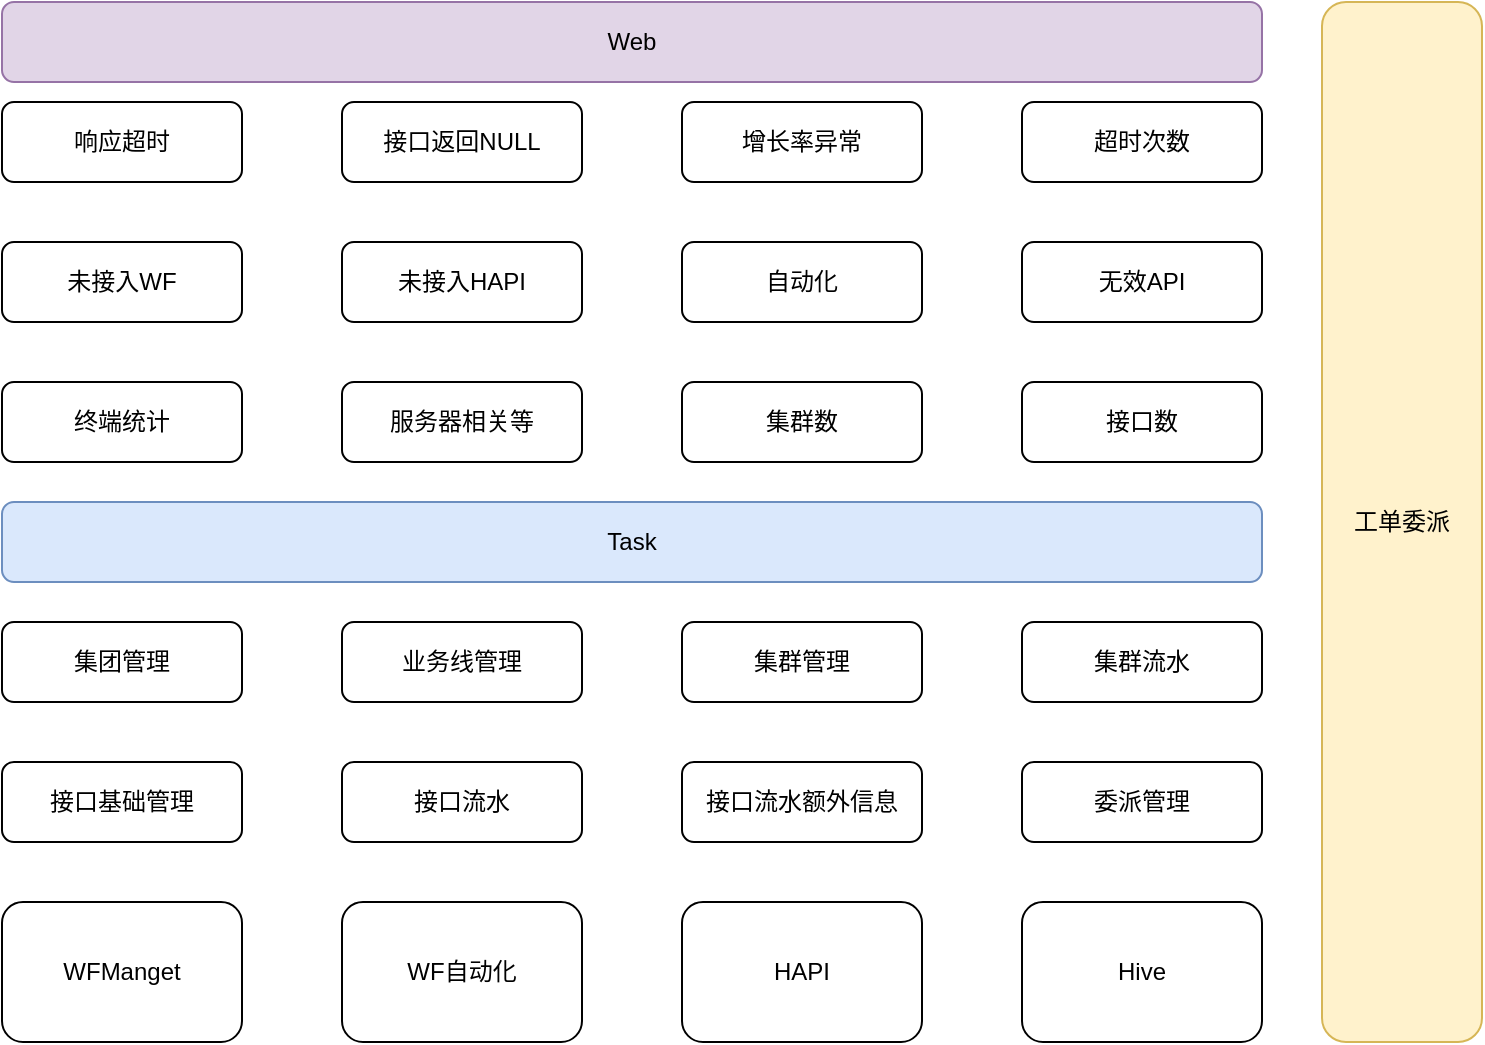 <mxfile version="14.8.0" type="github">
  <diagram id="qgLbHNVYUiXtFtFjlrxA" name="第 1 页">
    <mxGraphModel dx="1133" dy="1911" grid="1" gridSize="10" guides="1" tooltips="1" connect="1" arrows="1" fold="1" page="1" pageScale="1" pageWidth="827" pageHeight="1169" math="0" shadow="0">
      <root>
        <mxCell id="0" />
        <mxCell id="1" parent="0" />
        <mxCell id="bxmFDgcZLzTcHngmbZlg-1" value="集团管理&lt;span style=&quot;white-space: pre&quot;&gt;&lt;/span&gt;" style="rounded=1;whiteSpace=wrap;html=1;" vertex="1" parent="1">
          <mxGeometry x="120" y="160" width="120" height="40" as="geometry" />
        </mxCell>
        <mxCell id="bxmFDgcZLzTcHngmbZlg-2" value="业务线管理" style="rounded=1;whiteSpace=wrap;html=1;" vertex="1" parent="1">
          <mxGeometry x="290" y="160" width="120" height="40" as="geometry" />
        </mxCell>
        <mxCell id="bxmFDgcZLzTcHngmbZlg-3" value="集群管理" style="rounded=1;whiteSpace=wrap;html=1;" vertex="1" parent="1">
          <mxGeometry x="460" y="160" width="120" height="40" as="geometry" />
        </mxCell>
        <mxCell id="bxmFDgcZLzTcHngmbZlg-4" value="集群流水" style="rounded=1;whiteSpace=wrap;html=1;" vertex="1" parent="1">
          <mxGeometry x="630" y="160" width="120" height="40" as="geometry" />
        </mxCell>
        <mxCell id="bxmFDgcZLzTcHngmbZlg-5" value="接口基础管理" style="rounded=1;whiteSpace=wrap;html=1;" vertex="1" parent="1">
          <mxGeometry x="120" y="230" width="120" height="40" as="geometry" />
        </mxCell>
        <mxCell id="bxmFDgcZLzTcHngmbZlg-6" value="接口流水" style="rounded=1;whiteSpace=wrap;html=1;" vertex="1" parent="1">
          <mxGeometry x="290" y="230" width="120" height="40" as="geometry" />
        </mxCell>
        <mxCell id="bxmFDgcZLzTcHngmbZlg-7" value="接口流水额外信息" style="rounded=1;whiteSpace=wrap;html=1;" vertex="1" parent="1">
          <mxGeometry x="460" y="230" width="120" height="40" as="geometry" />
        </mxCell>
        <mxCell id="bxmFDgcZLzTcHngmbZlg-8" value="委派管理" style="rounded=1;whiteSpace=wrap;html=1;" vertex="1" parent="1">
          <mxGeometry x="630" y="230" width="120" height="40" as="geometry" />
        </mxCell>
        <mxCell id="bxmFDgcZLzTcHngmbZlg-9" value="Task&lt;span style=&quot;white-space: pre&quot;&gt;&lt;/span&gt;" style="rounded=1;whiteSpace=wrap;html=1;fillColor=#dae8fc;strokeColor=#6c8ebf;" vertex="1" parent="1">
          <mxGeometry x="120" y="100" width="630" height="40" as="geometry" />
        </mxCell>
        <mxCell id="bxmFDgcZLzTcHngmbZlg-10" value="WFManget" style="rounded=1;whiteSpace=wrap;html=1;" vertex="1" parent="1">
          <mxGeometry x="120" y="300" width="120" height="70" as="geometry" />
        </mxCell>
        <mxCell id="bxmFDgcZLzTcHngmbZlg-13" value="WF自动化" style="rounded=1;whiteSpace=wrap;html=1;" vertex="1" parent="1">
          <mxGeometry x="290" y="300" width="120" height="70" as="geometry" />
        </mxCell>
        <mxCell id="bxmFDgcZLzTcHngmbZlg-14" value="Hive" style="rounded=1;whiteSpace=wrap;html=1;" vertex="1" parent="1">
          <mxGeometry x="630" y="300" width="120" height="70" as="geometry" />
        </mxCell>
        <mxCell id="bxmFDgcZLzTcHngmbZlg-15" value="HAPI" style="rounded=1;whiteSpace=wrap;html=1;" vertex="1" parent="1">
          <mxGeometry x="460" y="300" width="120" height="70" as="geometry" />
        </mxCell>
        <mxCell id="bxmFDgcZLzTcHngmbZlg-17" value="未接入WF" style="rounded=1;whiteSpace=wrap;html=1;" vertex="1" parent="1">
          <mxGeometry x="120" y="-30" width="120" height="40" as="geometry" />
        </mxCell>
        <mxCell id="bxmFDgcZLzTcHngmbZlg-18" value="无效API" style="rounded=1;whiteSpace=wrap;html=1;" vertex="1" parent="1">
          <mxGeometry x="630" y="-30" width="120" height="40" as="geometry" />
        </mxCell>
        <mxCell id="bxmFDgcZLzTcHngmbZlg-19" value="集群数" style="rounded=1;whiteSpace=wrap;html=1;" vertex="1" parent="1">
          <mxGeometry x="460" y="40" width="120" height="40" as="geometry" />
        </mxCell>
        <mxCell id="bxmFDgcZLzTcHngmbZlg-20" value="接口数" style="rounded=1;whiteSpace=wrap;html=1;" vertex="1" parent="1">
          <mxGeometry x="630" y="40" width="120" height="40" as="geometry" />
        </mxCell>
        <mxCell id="bxmFDgcZLzTcHngmbZlg-21" value="响应超时" style="rounded=1;whiteSpace=wrap;html=1;" vertex="1" parent="1">
          <mxGeometry x="120" y="-100" width="120" height="40" as="geometry" />
        </mxCell>
        <mxCell id="bxmFDgcZLzTcHngmbZlg-22" value="未接入HAPI" style="rounded=1;whiteSpace=wrap;html=1;" vertex="1" parent="1">
          <mxGeometry x="290" y="-30" width="120" height="40" as="geometry" />
        </mxCell>
        <mxCell id="bxmFDgcZLzTcHngmbZlg-23" value="自动化" style="rounded=1;whiteSpace=wrap;html=1;" vertex="1" parent="1">
          <mxGeometry x="460" y="-30" width="120" height="40" as="geometry" />
        </mxCell>
        <mxCell id="bxmFDgcZLzTcHngmbZlg-24" value="服务器相关等" style="rounded=1;whiteSpace=wrap;html=1;" vertex="1" parent="1">
          <mxGeometry x="290" y="40" width="120" height="40" as="geometry" />
        </mxCell>
        <mxCell id="bxmFDgcZLzTcHngmbZlg-25" value="终端统计" style="rounded=1;whiteSpace=wrap;html=1;" vertex="1" parent="1">
          <mxGeometry x="120" y="40" width="120" height="40" as="geometry" />
        </mxCell>
        <mxCell id="bxmFDgcZLzTcHngmbZlg-26" value="接口返回NULL" style="rounded=1;whiteSpace=wrap;html=1;" vertex="1" parent="1">
          <mxGeometry x="290" y="-100" width="120" height="40" as="geometry" />
        </mxCell>
        <mxCell id="bxmFDgcZLzTcHngmbZlg-27" value="增长率异常" style="rounded=1;whiteSpace=wrap;html=1;" vertex="1" parent="1">
          <mxGeometry x="460" y="-100" width="120" height="40" as="geometry" />
        </mxCell>
        <mxCell id="bxmFDgcZLzTcHngmbZlg-28" value="超时次数" style="rounded=1;whiteSpace=wrap;html=1;" vertex="1" parent="1">
          <mxGeometry x="630" y="-100" width="120" height="40" as="geometry" />
        </mxCell>
        <mxCell id="bxmFDgcZLzTcHngmbZlg-29" value="Web&lt;span style=&quot;white-space: pre&quot;&gt;&lt;/span&gt;" style="rounded=1;whiteSpace=wrap;html=1;fillColor=#e1d5e7;strokeColor=#9673a6;" vertex="1" parent="1">
          <mxGeometry x="120" y="-150" width="630" height="40" as="geometry" />
        </mxCell>
        <mxCell id="bxmFDgcZLzTcHngmbZlg-31" value="工单委派" style="rounded=1;whiteSpace=wrap;html=1;fillColor=#fff2cc;strokeColor=#d6b656;" vertex="1" parent="1">
          <mxGeometry x="780" y="-150" width="80" height="520" as="geometry" />
        </mxCell>
      </root>
    </mxGraphModel>
  </diagram>
</mxfile>
